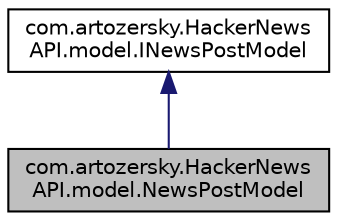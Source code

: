 digraph "com.artozersky.HackerNewsAPI.model.NewsPostModel"
{
 // LATEX_PDF_SIZE
  edge [fontname="Helvetica",fontsize="10",labelfontname="Helvetica",labelfontsize="10"];
  node [fontname="Helvetica",fontsize="10",shape=record];
  Node1 [label="com.artozersky.HackerNews\lAPI.model.NewsPostModel",height=0.2,width=0.4,color="black", fillcolor="grey75", style="filled", fontcolor="black",tooltip=" "];
  Node2 -> Node1 [dir="back",color="midnightblue",fontsize="10",style="solid"];
  Node2 [label="com.artozersky.HackerNews\lAPI.model.INewsPostModel",height=0.2,width=0.4,color="black", fillcolor="white", style="filled",URL="$interfacecom_1_1artozersky_1_1HackerNewsAPI_1_1model_1_1INewsPostModel.html",tooltip=" "];
}
